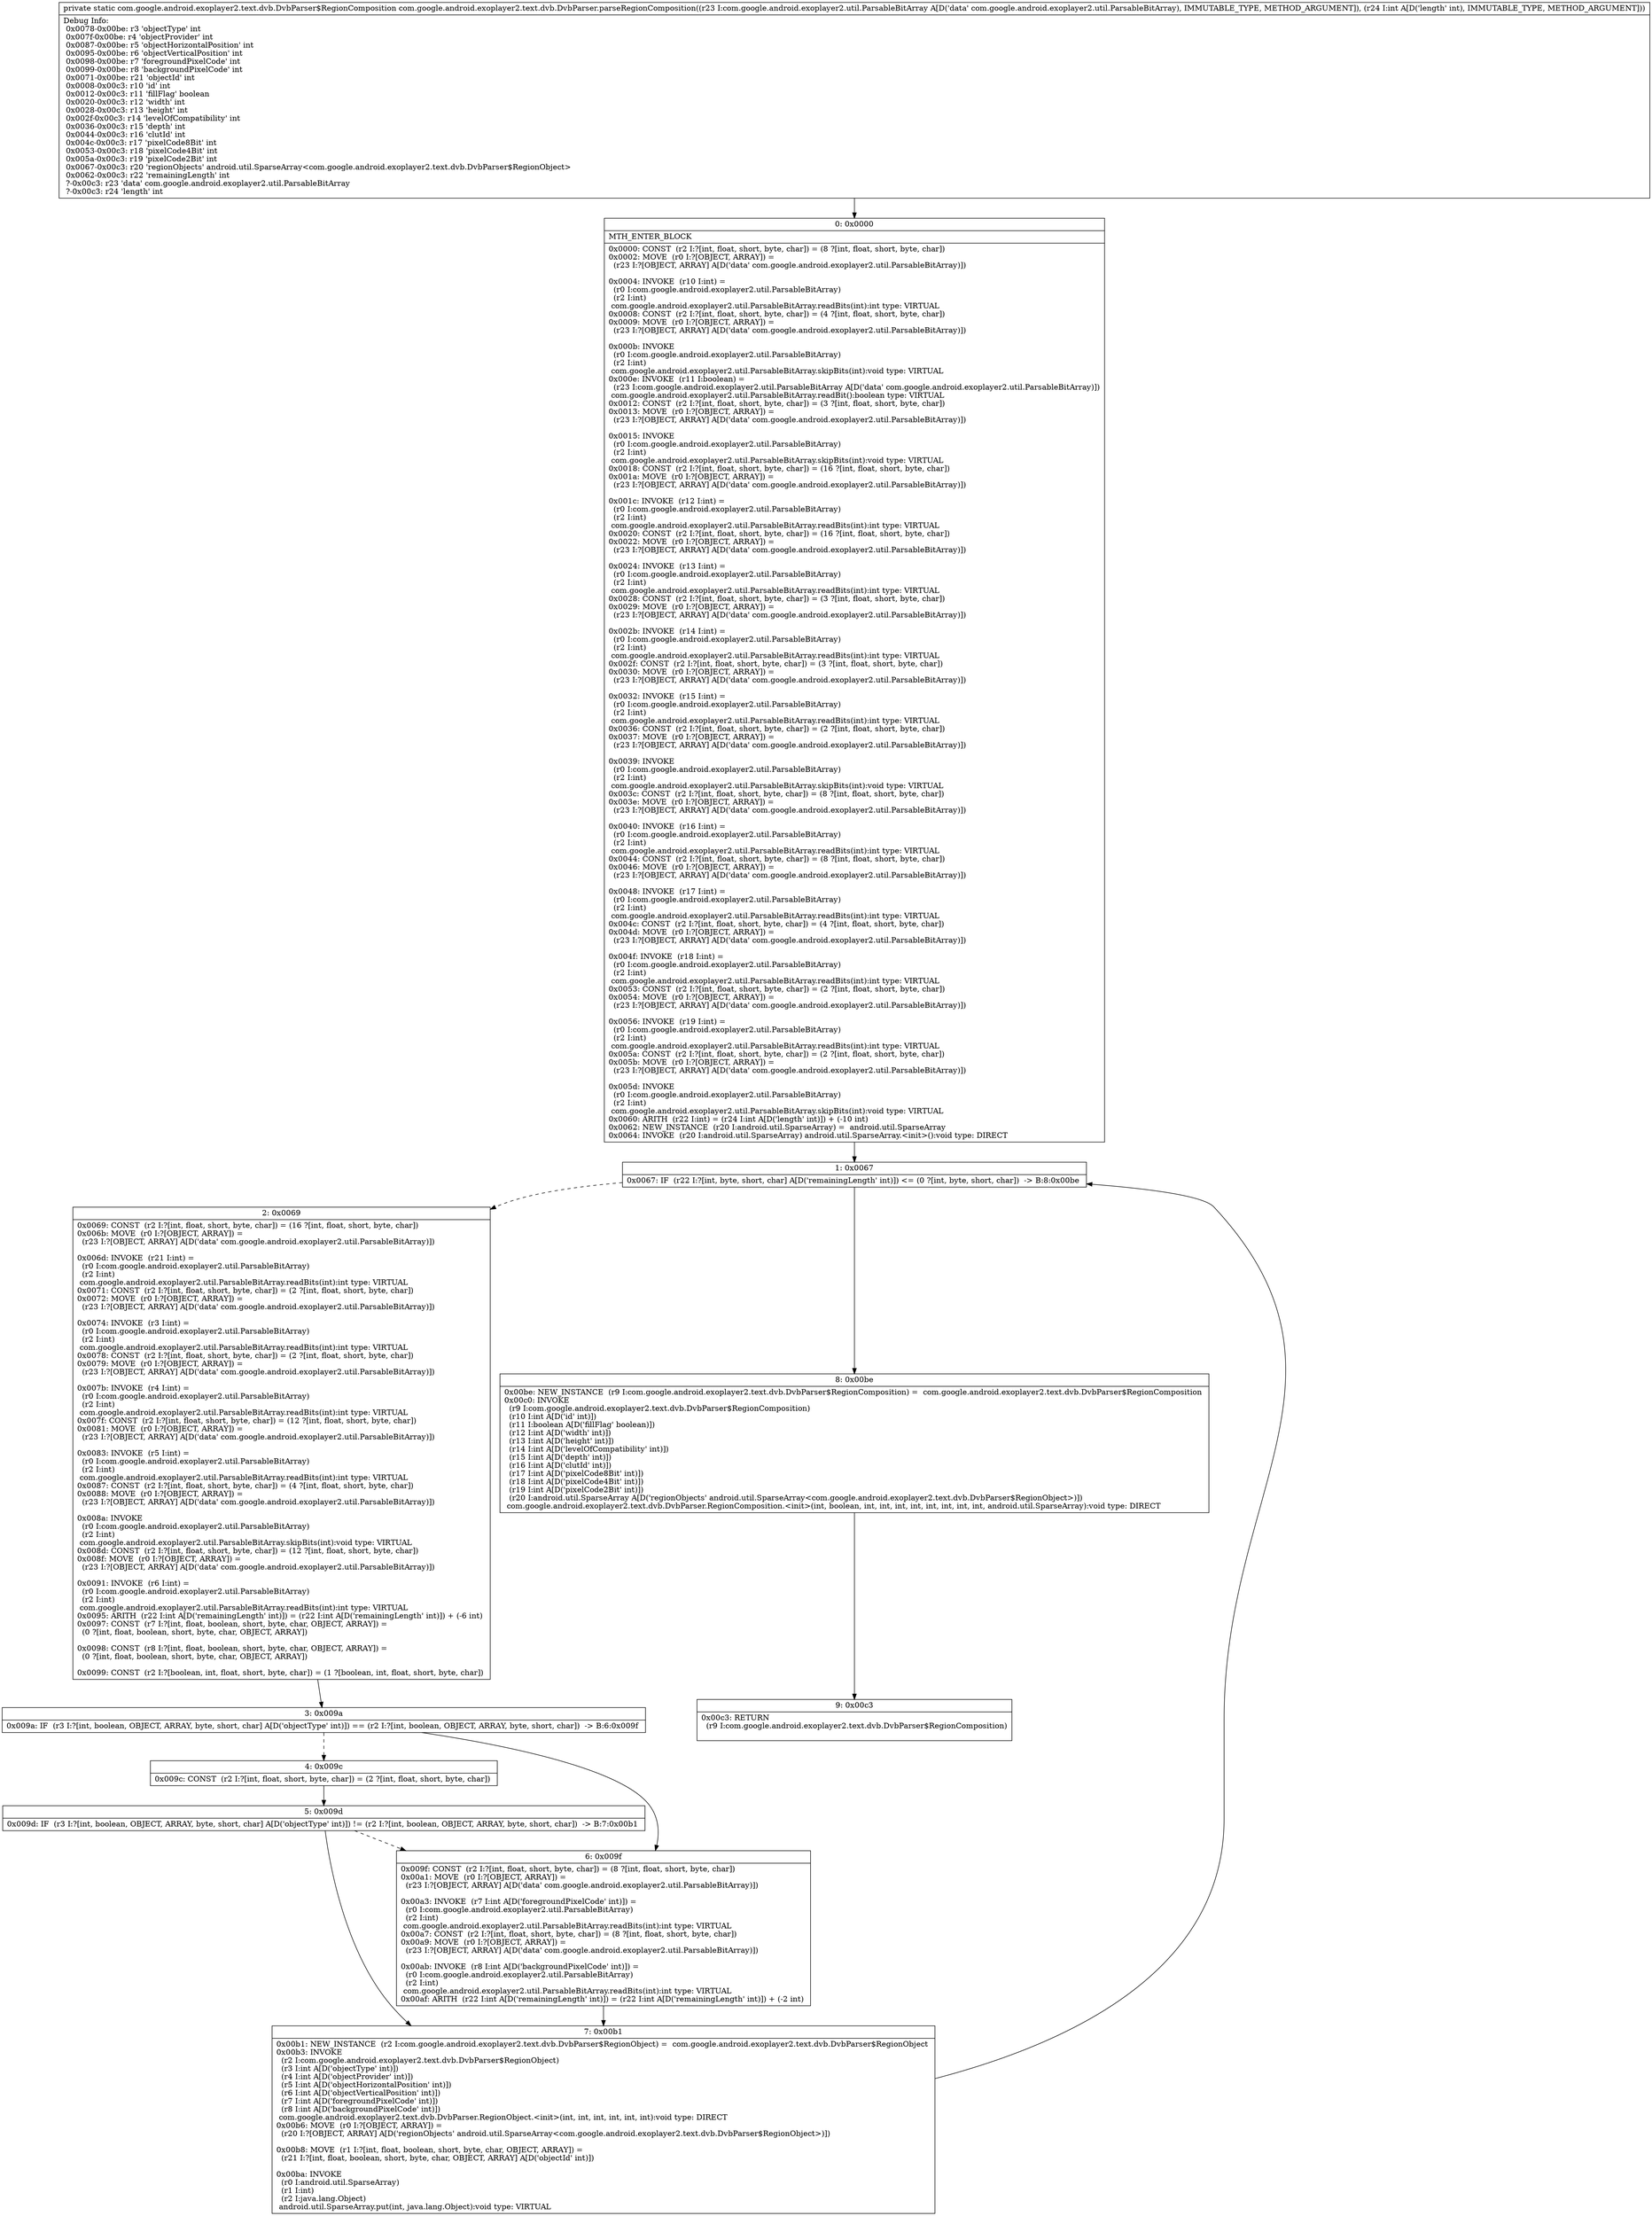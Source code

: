 digraph "CFG forcom.google.android.exoplayer2.text.dvb.DvbParser.parseRegionComposition(Lcom\/google\/android\/exoplayer2\/util\/ParsableBitArray;I)Lcom\/google\/android\/exoplayer2\/text\/dvb\/DvbParser$RegionComposition;" {
Node_0 [shape=record,label="{0\:\ 0x0000|MTH_ENTER_BLOCK\l|0x0000: CONST  (r2 I:?[int, float, short, byte, char]) = (8 ?[int, float, short, byte, char]) \l0x0002: MOVE  (r0 I:?[OBJECT, ARRAY]) = \l  (r23 I:?[OBJECT, ARRAY] A[D('data' com.google.android.exoplayer2.util.ParsableBitArray)])\l \l0x0004: INVOKE  (r10 I:int) = \l  (r0 I:com.google.android.exoplayer2.util.ParsableBitArray)\l  (r2 I:int)\l com.google.android.exoplayer2.util.ParsableBitArray.readBits(int):int type: VIRTUAL \l0x0008: CONST  (r2 I:?[int, float, short, byte, char]) = (4 ?[int, float, short, byte, char]) \l0x0009: MOVE  (r0 I:?[OBJECT, ARRAY]) = \l  (r23 I:?[OBJECT, ARRAY] A[D('data' com.google.android.exoplayer2.util.ParsableBitArray)])\l \l0x000b: INVOKE  \l  (r0 I:com.google.android.exoplayer2.util.ParsableBitArray)\l  (r2 I:int)\l com.google.android.exoplayer2.util.ParsableBitArray.skipBits(int):void type: VIRTUAL \l0x000e: INVOKE  (r11 I:boolean) = \l  (r23 I:com.google.android.exoplayer2.util.ParsableBitArray A[D('data' com.google.android.exoplayer2.util.ParsableBitArray)])\l com.google.android.exoplayer2.util.ParsableBitArray.readBit():boolean type: VIRTUAL \l0x0012: CONST  (r2 I:?[int, float, short, byte, char]) = (3 ?[int, float, short, byte, char]) \l0x0013: MOVE  (r0 I:?[OBJECT, ARRAY]) = \l  (r23 I:?[OBJECT, ARRAY] A[D('data' com.google.android.exoplayer2.util.ParsableBitArray)])\l \l0x0015: INVOKE  \l  (r0 I:com.google.android.exoplayer2.util.ParsableBitArray)\l  (r2 I:int)\l com.google.android.exoplayer2.util.ParsableBitArray.skipBits(int):void type: VIRTUAL \l0x0018: CONST  (r2 I:?[int, float, short, byte, char]) = (16 ?[int, float, short, byte, char]) \l0x001a: MOVE  (r0 I:?[OBJECT, ARRAY]) = \l  (r23 I:?[OBJECT, ARRAY] A[D('data' com.google.android.exoplayer2.util.ParsableBitArray)])\l \l0x001c: INVOKE  (r12 I:int) = \l  (r0 I:com.google.android.exoplayer2.util.ParsableBitArray)\l  (r2 I:int)\l com.google.android.exoplayer2.util.ParsableBitArray.readBits(int):int type: VIRTUAL \l0x0020: CONST  (r2 I:?[int, float, short, byte, char]) = (16 ?[int, float, short, byte, char]) \l0x0022: MOVE  (r0 I:?[OBJECT, ARRAY]) = \l  (r23 I:?[OBJECT, ARRAY] A[D('data' com.google.android.exoplayer2.util.ParsableBitArray)])\l \l0x0024: INVOKE  (r13 I:int) = \l  (r0 I:com.google.android.exoplayer2.util.ParsableBitArray)\l  (r2 I:int)\l com.google.android.exoplayer2.util.ParsableBitArray.readBits(int):int type: VIRTUAL \l0x0028: CONST  (r2 I:?[int, float, short, byte, char]) = (3 ?[int, float, short, byte, char]) \l0x0029: MOVE  (r0 I:?[OBJECT, ARRAY]) = \l  (r23 I:?[OBJECT, ARRAY] A[D('data' com.google.android.exoplayer2.util.ParsableBitArray)])\l \l0x002b: INVOKE  (r14 I:int) = \l  (r0 I:com.google.android.exoplayer2.util.ParsableBitArray)\l  (r2 I:int)\l com.google.android.exoplayer2.util.ParsableBitArray.readBits(int):int type: VIRTUAL \l0x002f: CONST  (r2 I:?[int, float, short, byte, char]) = (3 ?[int, float, short, byte, char]) \l0x0030: MOVE  (r0 I:?[OBJECT, ARRAY]) = \l  (r23 I:?[OBJECT, ARRAY] A[D('data' com.google.android.exoplayer2.util.ParsableBitArray)])\l \l0x0032: INVOKE  (r15 I:int) = \l  (r0 I:com.google.android.exoplayer2.util.ParsableBitArray)\l  (r2 I:int)\l com.google.android.exoplayer2.util.ParsableBitArray.readBits(int):int type: VIRTUAL \l0x0036: CONST  (r2 I:?[int, float, short, byte, char]) = (2 ?[int, float, short, byte, char]) \l0x0037: MOVE  (r0 I:?[OBJECT, ARRAY]) = \l  (r23 I:?[OBJECT, ARRAY] A[D('data' com.google.android.exoplayer2.util.ParsableBitArray)])\l \l0x0039: INVOKE  \l  (r0 I:com.google.android.exoplayer2.util.ParsableBitArray)\l  (r2 I:int)\l com.google.android.exoplayer2.util.ParsableBitArray.skipBits(int):void type: VIRTUAL \l0x003c: CONST  (r2 I:?[int, float, short, byte, char]) = (8 ?[int, float, short, byte, char]) \l0x003e: MOVE  (r0 I:?[OBJECT, ARRAY]) = \l  (r23 I:?[OBJECT, ARRAY] A[D('data' com.google.android.exoplayer2.util.ParsableBitArray)])\l \l0x0040: INVOKE  (r16 I:int) = \l  (r0 I:com.google.android.exoplayer2.util.ParsableBitArray)\l  (r2 I:int)\l com.google.android.exoplayer2.util.ParsableBitArray.readBits(int):int type: VIRTUAL \l0x0044: CONST  (r2 I:?[int, float, short, byte, char]) = (8 ?[int, float, short, byte, char]) \l0x0046: MOVE  (r0 I:?[OBJECT, ARRAY]) = \l  (r23 I:?[OBJECT, ARRAY] A[D('data' com.google.android.exoplayer2.util.ParsableBitArray)])\l \l0x0048: INVOKE  (r17 I:int) = \l  (r0 I:com.google.android.exoplayer2.util.ParsableBitArray)\l  (r2 I:int)\l com.google.android.exoplayer2.util.ParsableBitArray.readBits(int):int type: VIRTUAL \l0x004c: CONST  (r2 I:?[int, float, short, byte, char]) = (4 ?[int, float, short, byte, char]) \l0x004d: MOVE  (r0 I:?[OBJECT, ARRAY]) = \l  (r23 I:?[OBJECT, ARRAY] A[D('data' com.google.android.exoplayer2.util.ParsableBitArray)])\l \l0x004f: INVOKE  (r18 I:int) = \l  (r0 I:com.google.android.exoplayer2.util.ParsableBitArray)\l  (r2 I:int)\l com.google.android.exoplayer2.util.ParsableBitArray.readBits(int):int type: VIRTUAL \l0x0053: CONST  (r2 I:?[int, float, short, byte, char]) = (2 ?[int, float, short, byte, char]) \l0x0054: MOVE  (r0 I:?[OBJECT, ARRAY]) = \l  (r23 I:?[OBJECT, ARRAY] A[D('data' com.google.android.exoplayer2.util.ParsableBitArray)])\l \l0x0056: INVOKE  (r19 I:int) = \l  (r0 I:com.google.android.exoplayer2.util.ParsableBitArray)\l  (r2 I:int)\l com.google.android.exoplayer2.util.ParsableBitArray.readBits(int):int type: VIRTUAL \l0x005a: CONST  (r2 I:?[int, float, short, byte, char]) = (2 ?[int, float, short, byte, char]) \l0x005b: MOVE  (r0 I:?[OBJECT, ARRAY]) = \l  (r23 I:?[OBJECT, ARRAY] A[D('data' com.google.android.exoplayer2.util.ParsableBitArray)])\l \l0x005d: INVOKE  \l  (r0 I:com.google.android.exoplayer2.util.ParsableBitArray)\l  (r2 I:int)\l com.google.android.exoplayer2.util.ParsableBitArray.skipBits(int):void type: VIRTUAL \l0x0060: ARITH  (r22 I:int) = (r24 I:int A[D('length' int)]) + (\-10 int) \l0x0062: NEW_INSTANCE  (r20 I:android.util.SparseArray) =  android.util.SparseArray \l0x0064: INVOKE  (r20 I:android.util.SparseArray) android.util.SparseArray.\<init\>():void type: DIRECT \l}"];
Node_1 [shape=record,label="{1\:\ 0x0067|0x0067: IF  (r22 I:?[int, byte, short, char] A[D('remainingLength' int)]) \<= (0 ?[int, byte, short, char])  \-\> B:8:0x00be \l}"];
Node_2 [shape=record,label="{2\:\ 0x0069|0x0069: CONST  (r2 I:?[int, float, short, byte, char]) = (16 ?[int, float, short, byte, char]) \l0x006b: MOVE  (r0 I:?[OBJECT, ARRAY]) = \l  (r23 I:?[OBJECT, ARRAY] A[D('data' com.google.android.exoplayer2.util.ParsableBitArray)])\l \l0x006d: INVOKE  (r21 I:int) = \l  (r0 I:com.google.android.exoplayer2.util.ParsableBitArray)\l  (r2 I:int)\l com.google.android.exoplayer2.util.ParsableBitArray.readBits(int):int type: VIRTUAL \l0x0071: CONST  (r2 I:?[int, float, short, byte, char]) = (2 ?[int, float, short, byte, char]) \l0x0072: MOVE  (r0 I:?[OBJECT, ARRAY]) = \l  (r23 I:?[OBJECT, ARRAY] A[D('data' com.google.android.exoplayer2.util.ParsableBitArray)])\l \l0x0074: INVOKE  (r3 I:int) = \l  (r0 I:com.google.android.exoplayer2.util.ParsableBitArray)\l  (r2 I:int)\l com.google.android.exoplayer2.util.ParsableBitArray.readBits(int):int type: VIRTUAL \l0x0078: CONST  (r2 I:?[int, float, short, byte, char]) = (2 ?[int, float, short, byte, char]) \l0x0079: MOVE  (r0 I:?[OBJECT, ARRAY]) = \l  (r23 I:?[OBJECT, ARRAY] A[D('data' com.google.android.exoplayer2.util.ParsableBitArray)])\l \l0x007b: INVOKE  (r4 I:int) = \l  (r0 I:com.google.android.exoplayer2.util.ParsableBitArray)\l  (r2 I:int)\l com.google.android.exoplayer2.util.ParsableBitArray.readBits(int):int type: VIRTUAL \l0x007f: CONST  (r2 I:?[int, float, short, byte, char]) = (12 ?[int, float, short, byte, char]) \l0x0081: MOVE  (r0 I:?[OBJECT, ARRAY]) = \l  (r23 I:?[OBJECT, ARRAY] A[D('data' com.google.android.exoplayer2.util.ParsableBitArray)])\l \l0x0083: INVOKE  (r5 I:int) = \l  (r0 I:com.google.android.exoplayer2.util.ParsableBitArray)\l  (r2 I:int)\l com.google.android.exoplayer2.util.ParsableBitArray.readBits(int):int type: VIRTUAL \l0x0087: CONST  (r2 I:?[int, float, short, byte, char]) = (4 ?[int, float, short, byte, char]) \l0x0088: MOVE  (r0 I:?[OBJECT, ARRAY]) = \l  (r23 I:?[OBJECT, ARRAY] A[D('data' com.google.android.exoplayer2.util.ParsableBitArray)])\l \l0x008a: INVOKE  \l  (r0 I:com.google.android.exoplayer2.util.ParsableBitArray)\l  (r2 I:int)\l com.google.android.exoplayer2.util.ParsableBitArray.skipBits(int):void type: VIRTUAL \l0x008d: CONST  (r2 I:?[int, float, short, byte, char]) = (12 ?[int, float, short, byte, char]) \l0x008f: MOVE  (r0 I:?[OBJECT, ARRAY]) = \l  (r23 I:?[OBJECT, ARRAY] A[D('data' com.google.android.exoplayer2.util.ParsableBitArray)])\l \l0x0091: INVOKE  (r6 I:int) = \l  (r0 I:com.google.android.exoplayer2.util.ParsableBitArray)\l  (r2 I:int)\l com.google.android.exoplayer2.util.ParsableBitArray.readBits(int):int type: VIRTUAL \l0x0095: ARITH  (r22 I:int A[D('remainingLength' int)]) = (r22 I:int A[D('remainingLength' int)]) + (\-6 int) \l0x0097: CONST  (r7 I:?[int, float, boolean, short, byte, char, OBJECT, ARRAY]) = \l  (0 ?[int, float, boolean, short, byte, char, OBJECT, ARRAY])\l \l0x0098: CONST  (r8 I:?[int, float, boolean, short, byte, char, OBJECT, ARRAY]) = \l  (0 ?[int, float, boolean, short, byte, char, OBJECT, ARRAY])\l \l0x0099: CONST  (r2 I:?[boolean, int, float, short, byte, char]) = (1 ?[boolean, int, float, short, byte, char]) \l}"];
Node_3 [shape=record,label="{3\:\ 0x009a|0x009a: IF  (r3 I:?[int, boolean, OBJECT, ARRAY, byte, short, char] A[D('objectType' int)]) == (r2 I:?[int, boolean, OBJECT, ARRAY, byte, short, char])  \-\> B:6:0x009f \l}"];
Node_4 [shape=record,label="{4\:\ 0x009c|0x009c: CONST  (r2 I:?[int, float, short, byte, char]) = (2 ?[int, float, short, byte, char]) \l}"];
Node_5 [shape=record,label="{5\:\ 0x009d|0x009d: IF  (r3 I:?[int, boolean, OBJECT, ARRAY, byte, short, char] A[D('objectType' int)]) != (r2 I:?[int, boolean, OBJECT, ARRAY, byte, short, char])  \-\> B:7:0x00b1 \l}"];
Node_6 [shape=record,label="{6\:\ 0x009f|0x009f: CONST  (r2 I:?[int, float, short, byte, char]) = (8 ?[int, float, short, byte, char]) \l0x00a1: MOVE  (r0 I:?[OBJECT, ARRAY]) = \l  (r23 I:?[OBJECT, ARRAY] A[D('data' com.google.android.exoplayer2.util.ParsableBitArray)])\l \l0x00a3: INVOKE  (r7 I:int A[D('foregroundPixelCode' int)]) = \l  (r0 I:com.google.android.exoplayer2.util.ParsableBitArray)\l  (r2 I:int)\l com.google.android.exoplayer2.util.ParsableBitArray.readBits(int):int type: VIRTUAL \l0x00a7: CONST  (r2 I:?[int, float, short, byte, char]) = (8 ?[int, float, short, byte, char]) \l0x00a9: MOVE  (r0 I:?[OBJECT, ARRAY]) = \l  (r23 I:?[OBJECT, ARRAY] A[D('data' com.google.android.exoplayer2.util.ParsableBitArray)])\l \l0x00ab: INVOKE  (r8 I:int A[D('backgroundPixelCode' int)]) = \l  (r0 I:com.google.android.exoplayer2.util.ParsableBitArray)\l  (r2 I:int)\l com.google.android.exoplayer2.util.ParsableBitArray.readBits(int):int type: VIRTUAL \l0x00af: ARITH  (r22 I:int A[D('remainingLength' int)]) = (r22 I:int A[D('remainingLength' int)]) + (\-2 int) \l}"];
Node_7 [shape=record,label="{7\:\ 0x00b1|0x00b1: NEW_INSTANCE  (r2 I:com.google.android.exoplayer2.text.dvb.DvbParser$RegionObject) =  com.google.android.exoplayer2.text.dvb.DvbParser$RegionObject \l0x00b3: INVOKE  \l  (r2 I:com.google.android.exoplayer2.text.dvb.DvbParser$RegionObject)\l  (r3 I:int A[D('objectType' int)])\l  (r4 I:int A[D('objectProvider' int)])\l  (r5 I:int A[D('objectHorizontalPosition' int)])\l  (r6 I:int A[D('objectVerticalPosition' int)])\l  (r7 I:int A[D('foregroundPixelCode' int)])\l  (r8 I:int A[D('backgroundPixelCode' int)])\l com.google.android.exoplayer2.text.dvb.DvbParser.RegionObject.\<init\>(int, int, int, int, int, int):void type: DIRECT \l0x00b6: MOVE  (r0 I:?[OBJECT, ARRAY]) = \l  (r20 I:?[OBJECT, ARRAY] A[D('regionObjects' android.util.SparseArray\<com.google.android.exoplayer2.text.dvb.DvbParser$RegionObject\>)])\l \l0x00b8: MOVE  (r1 I:?[int, float, boolean, short, byte, char, OBJECT, ARRAY]) = \l  (r21 I:?[int, float, boolean, short, byte, char, OBJECT, ARRAY] A[D('objectId' int)])\l \l0x00ba: INVOKE  \l  (r0 I:android.util.SparseArray)\l  (r1 I:int)\l  (r2 I:java.lang.Object)\l android.util.SparseArray.put(int, java.lang.Object):void type: VIRTUAL \l}"];
Node_8 [shape=record,label="{8\:\ 0x00be|0x00be: NEW_INSTANCE  (r9 I:com.google.android.exoplayer2.text.dvb.DvbParser$RegionComposition) =  com.google.android.exoplayer2.text.dvb.DvbParser$RegionComposition \l0x00c0: INVOKE  \l  (r9 I:com.google.android.exoplayer2.text.dvb.DvbParser$RegionComposition)\l  (r10 I:int A[D('id' int)])\l  (r11 I:boolean A[D('fillFlag' boolean)])\l  (r12 I:int A[D('width' int)])\l  (r13 I:int A[D('height' int)])\l  (r14 I:int A[D('levelOfCompatibility' int)])\l  (r15 I:int A[D('depth' int)])\l  (r16 I:int A[D('clutId' int)])\l  (r17 I:int A[D('pixelCode8Bit' int)])\l  (r18 I:int A[D('pixelCode4Bit' int)])\l  (r19 I:int A[D('pixelCode2Bit' int)])\l  (r20 I:android.util.SparseArray A[D('regionObjects' android.util.SparseArray\<com.google.android.exoplayer2.text.dvb.DvbParser$RegionObject\>)])\l com.google.android.exoplayer2.text.dvb.DvbParser.RegionComposition.\<init\>(int, boolean, int, int, int, int, int, int, int, int, android.util.SparseArray):void type: DIRECT \l}"];
Node_9 [shape=record,label="{9\:\ 0x00c3|0x00c3: RETURN  \l  (r9 I:com.google.android.exoplayer2.text.dvb.DvbParser$RegionComposition)\l \l}"];
MethodNode[shape=record,label="{private static com.google.android.exoplayer2.text.dvb.DvbParser$RegionComposition com.google.android.exoplayer2.text.dvb.DvbParser.parseRegionComposition((r23 I:com.google.android.exoplayer2.util.ParsableBitArray A[D('data' com.google.android.exoplayer2.util.ParsableBitArray), IMMUTABLE_TYPE, METHOD_ARGUMENT]), (r24 I:int A[D('length' int), IMMUTABLE_TYPE, METHOD_ARGUMENT]))  | Debug Info:\l  0x0078\-0x00be: r3 'objectType' int\l  0x007f\-0x00be: r4 'objectProvider' int\l  0x0087\-0x00be: r5 'objectHorizontalPosition' int\l  0x0095\-0x00be: r6 'objectVerticalPosition' int\l  0x0098\-0x00be: r7 'foregroundPixelCode' int\l  0x0099\-0x00be: r8 'backgroundPixelCode' int\l  0x0071\-0x00be: r21 'objectId' int\l  0x0008\-0x00c3: r10 'id' int\l  0x0012\-0x00c3: r11 'fillFlag' boolean\l  0x0020\-0x00c3: r12 'width' int\l  0x0028\-0x00c3: r13 'height' int\l  0x002f\-0x00c3: r14 'levelOfCompatibility' int\l  0x0036\-0x00c3: r15 'depth' int\l  0x0044\-0x00c3: r16 'clutId' int\l  0x004c\-0x00c3: r17 'pixelCode8Bit' int\l  0x0053\-0x00c3: r18 'pixelCode4Bit' int\l  0x005a\-0x00c3: r19 'pixelCode2Bit' int\l  0x0067\-0x00c3: r20 'regionObjects' android.util.SparseArray\<com.google.android.exoplayer2.text.dvb.DvbParser$RegionObject\>\l  0x0062\-0x00c3: r22 'remainingLength' int\l  ?\-0x00c3: r23 'data' com.google.android.exoplayer2.util.ParsableBitArray\l  ?\-0x00c3: r24 'length' int\l}"];
MethodNode -> Node_0;
Node_0 -> Node_1;
Node_1 -> Node_2[style=dashed];
Node_1 -> Node_8;
Node_2 -> Node_3;
Node_3 -> Node_4[style=dashed];
Node_3 -> Node_6;
Node_4 -> Node_5;
Node_5 -> Node_6[style=dashed];
Node_5 -> Node_7;
Node_6 -> Node_7;
Node_7 -> Node_1;
Node_8 -> Node_9;
}

